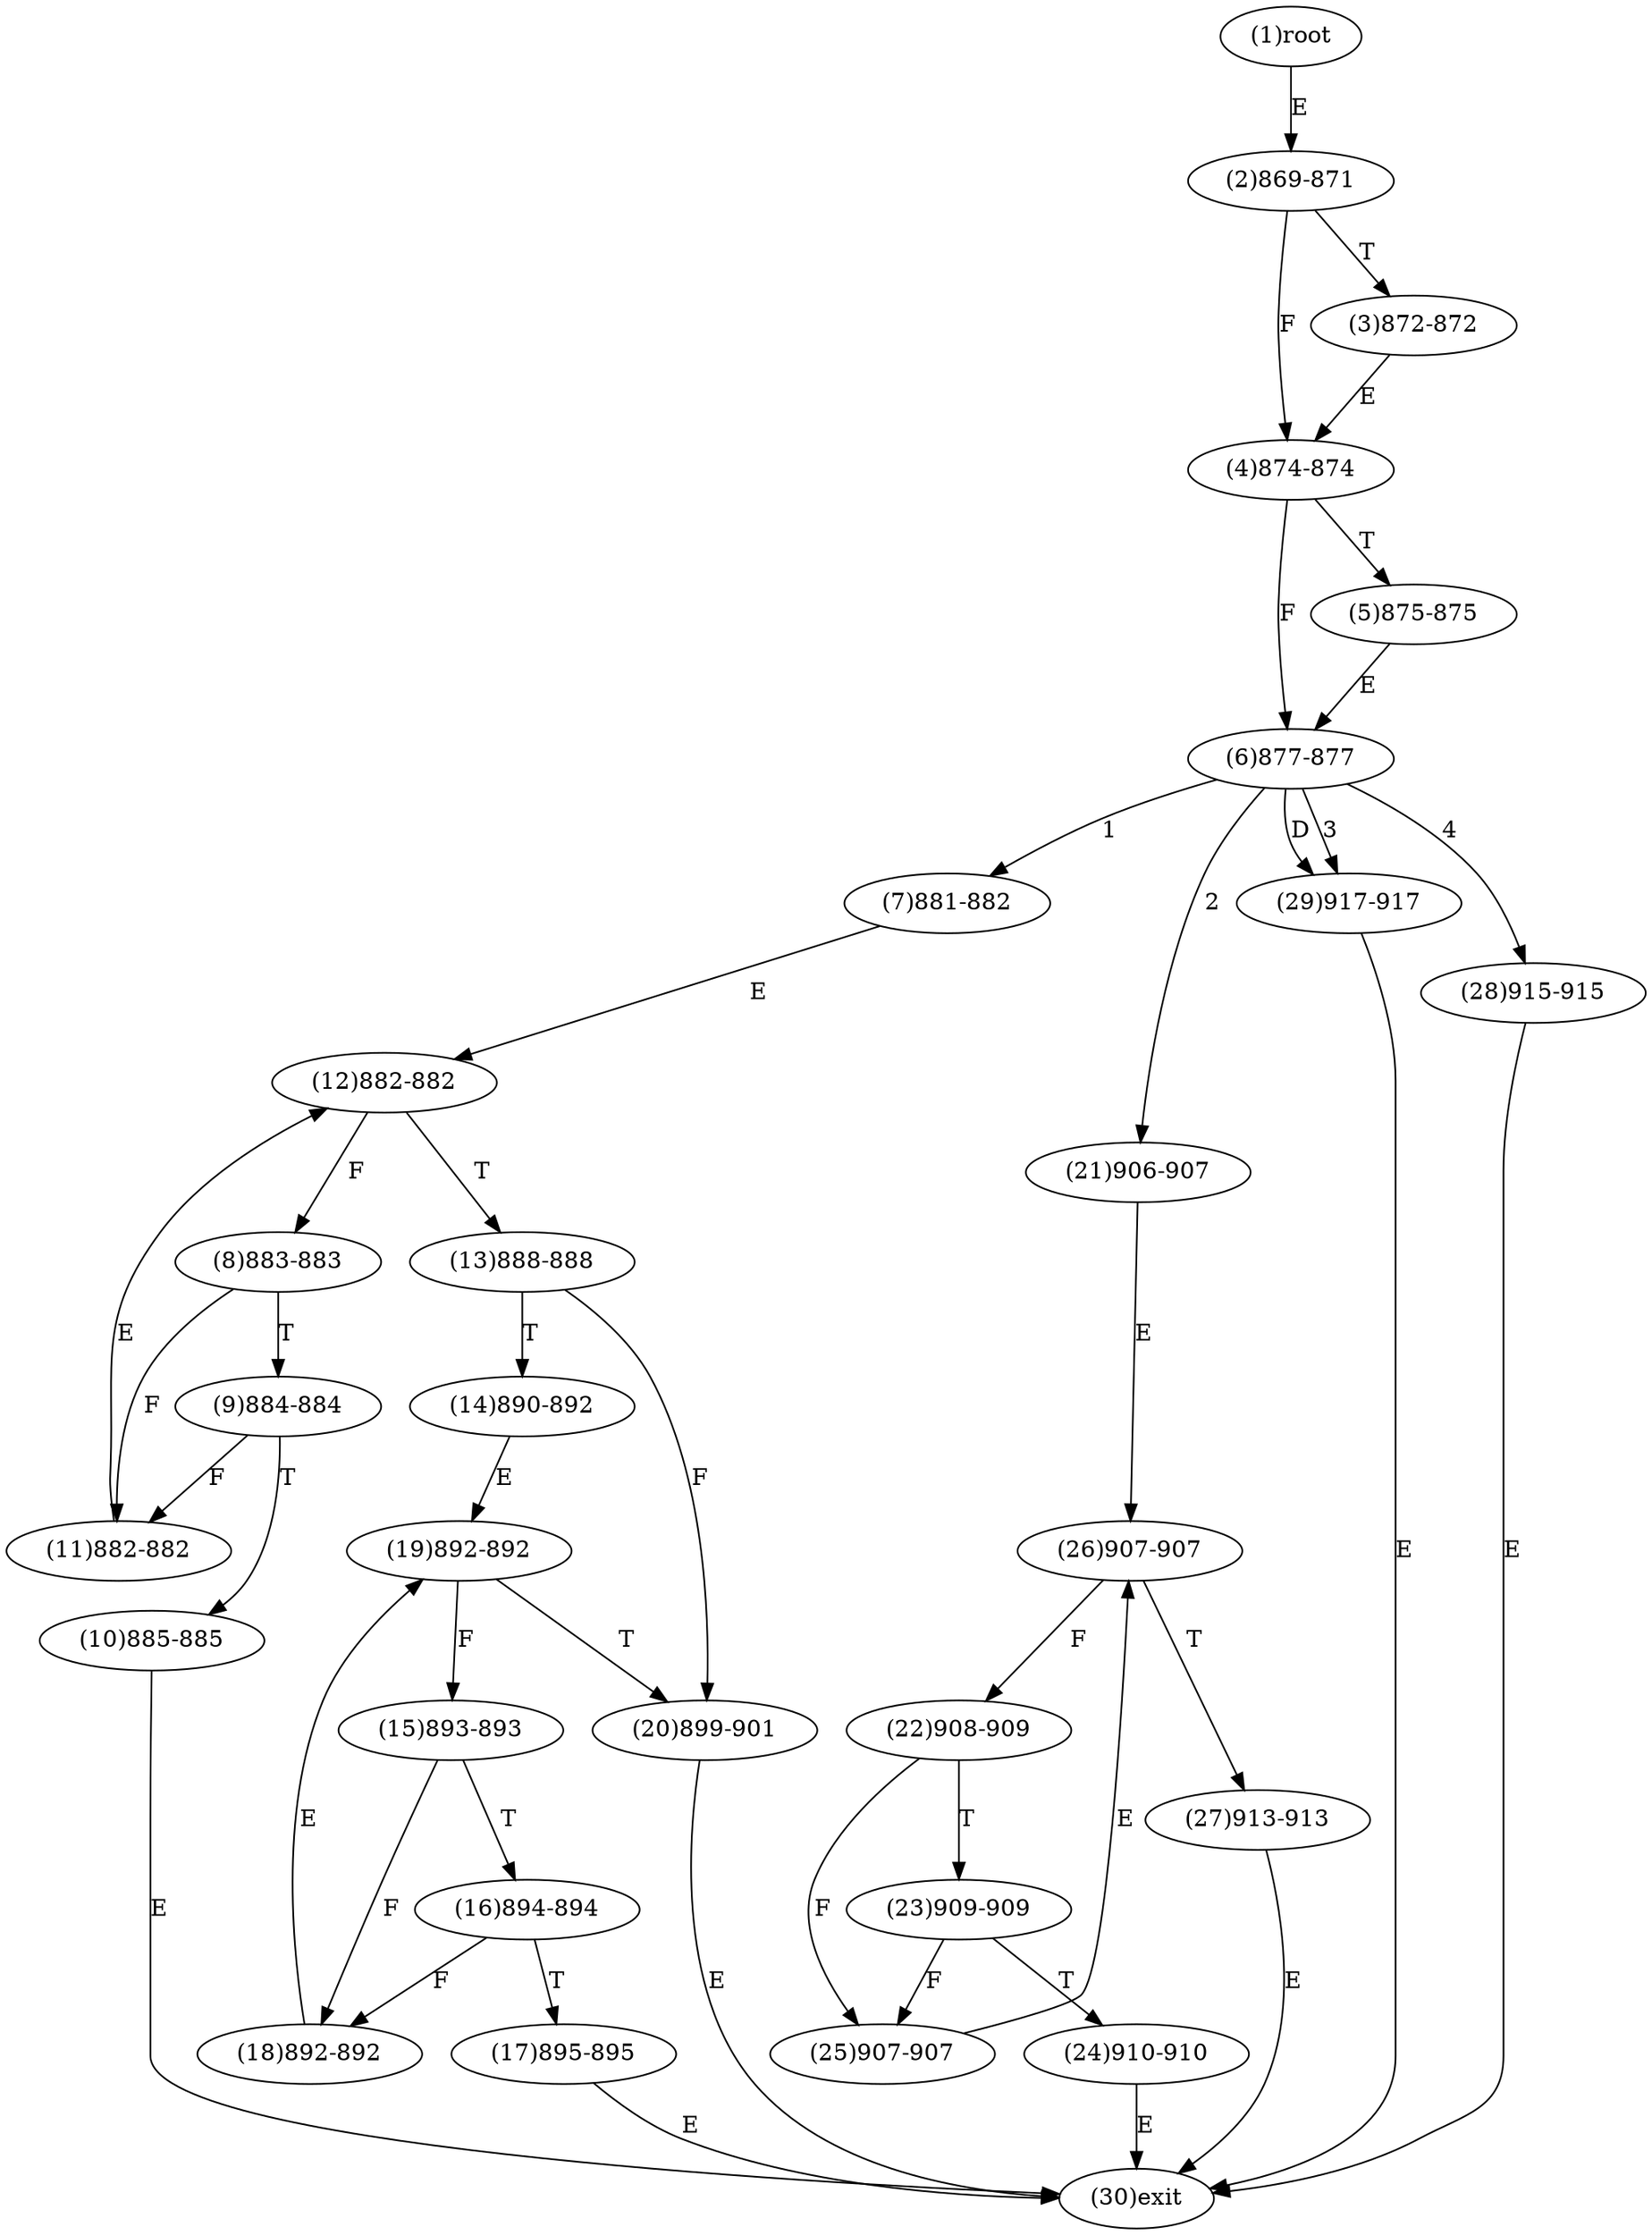 digraph "" { 
1[ label="(1)root"];
2[ label="(2)869-871"];
3[ label="(3)872-872"];
4[ label="(4)874-874"];
5[ label="(5)875-875"];
6[ label="(6)877-877"];
7[ label="(7)881-882"];
8[ label="(8)883-883"];
9[ label="(9)884-884"];
10[ label="(10)885-885"];
11[ label="(11)882-882"];
12[ label="(12)882-882"];
13[ label="(13)888-888"];
14[ label="(14)890-892"];
15[ label="(15)893-893"];
17[ label="(17)895-895"];
16[ label="(16)894-894"];
19[ label="(19)892-892"];
18[ label="(18)892-892"];
21[ label="(21)906-907"];
20[ label="(20)899-901"];
23[ label="(23)909-909"];
22[ label="(22)908-909"];
25[ label="(25)907-907"];
24[ label="(24)910-910"];
27[ label="(27)913-913"];
26[ label="(26)907-907"];
29[ label="(29)917-917"];
28[ label="(28)915-915"];
30[ label="(30)exit"];
1->2[ label="E"];
2->4[ label="F"];
2->3[ label="T"];
3->4[ label="E"];
4->6[ label="F"];
4->5[ label="T"];
5->6[ label="E"];
6->7[ label="1"];
6->21[ label="2"];
6->29[ label="3"];
6->28[ label="4"];
6->29[ label="D"];
7->12[ label="E"];
8->11[ label="F"];
8->9[ label="T"];
9->11[ label="F"];
9->10[ label="T"];
10->30[ label="E"];
11->12[ label="E"];
12->8[ label="F"];
12->13[ label="T"];
13->20[ label="F"];
13->14[ label="T"];
14->19[ label="E"];
15->18[ label="F"];
15->16[ label="T"];
16->18[ label="F"];
16->17[ label="T"];
17->30[ label="E"];
18->19[ label="E"];
19->15[ label="F"];
19->20[ label="T"];
20->30[ label="E"];
21->26[ label="E"];
22->25[ label="F"];
22->23[ label="T"];
23->25[ label="F"];
23->24[ label="T"];
24->30[ label="E"];
25->26[ label="E"];
26->22[ label="F"];
26->27[ label="T"];
27->30[ label="E"];
28->30[ label="E"];
29->30[ label="E"];
}